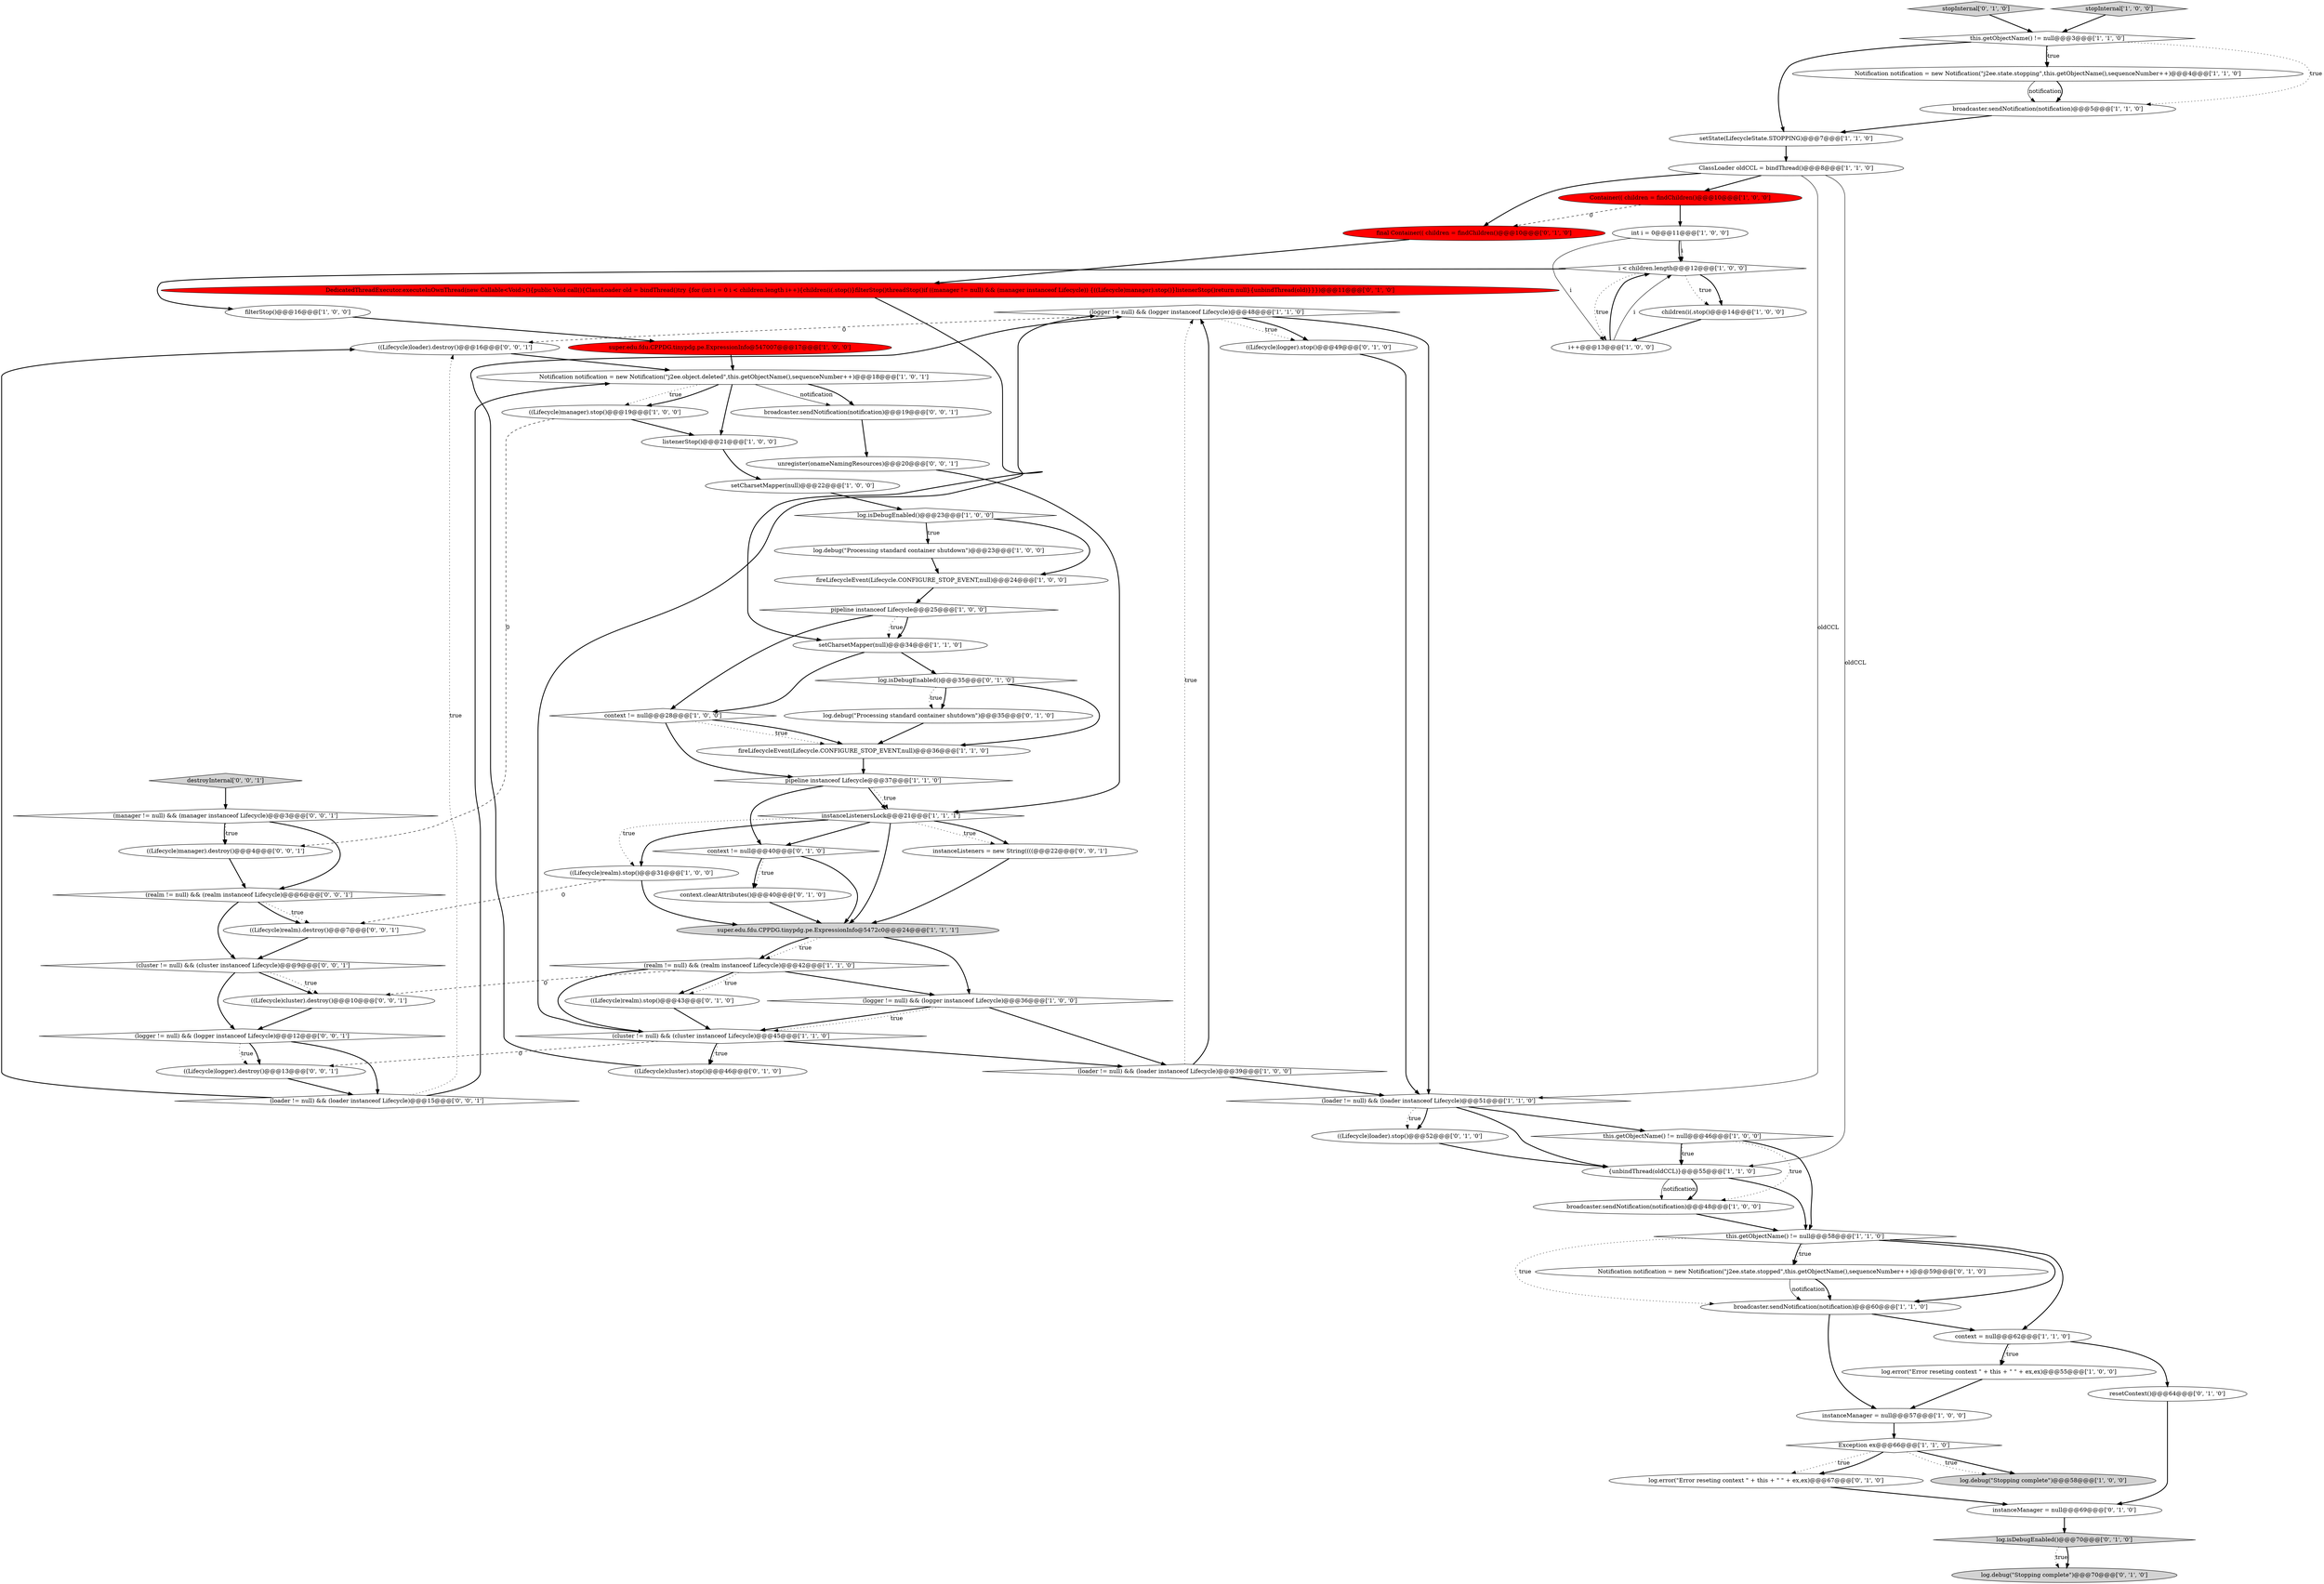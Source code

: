 digraph {
51 [style = filled, label = "log.debug(\"Stopping complete\")@@@70@@@['0', '1', '0']", fillcolor = lightgray, shape = ellipse image = "AAA0AAABBB2BBB"];
1 [style = filled, label = "int i = 0@@@11@@@['1', '0', '0']", fillcolor = white, shape = ellipse image = "AAA0AAABBB1BBB"];
21 [style = filled, label = "((Lifecycle)manager).stop()@@@19@@@['1', '0', '0']", fillcolor = white, shape = ellipse image = "AAA0AAABBB1BBB"];
49 [style = filled, label = "DedicatedThreadExecutor.executeInOwnThread(new Callable<Void>(){public Void call(){ClassLoader old = bindThread()try {for (int i = 0 i < children.length i++){children(i(.stop()}filterStop()threadStop()if ((manager != null) && (manager instanceof Lifecycle)) {((Lifecycle)manager).stop()}listenerStop()return null}{unbindThread(old)}}})@@@11@@@['0', '1', '0']", fillcolor = red, shape = ellipse image = "AAA1AAABBB2BBB"];
61 [style = filled, label = "(loader != null) && (loader instanceof Lifecycle)@@@15@@@['0', '0', '1']", fillcolor = white, shape = diamond image = "AAA0AAABBB3BBB"];
69 [style = filled, label = "((Lifecycle)loader).destroy()@@@16@@@['0', '0', '1']", fillcolor = white, shape = ellipse image = "AAA0AAABBB3BBB"];
14 [style = filled, label = "super.edu.fdu.CPPDG.tinypdg.pe.ExpressionInfo@5472c0@@@24@@@['1', '1', '1']", fillcolor = lightgray, shape = ellipse image = "AAA0AAABBB1BBB"];
40 [style = filled, label = "setCharsetMapper(null)@@@22@@@['1', '0', '0']", fillcolor = white, shape = ellipse image = "AAA0AAABBB1BBB"];
5 [style = filled, label = "log.debug(\"Stopping complete\")@@@58@@@['1', '0', '0']", fillcolor = lightgray, shape = ellipse image = "AAA0AAABBB1BBB"];
23 [style = filled, label = "setCharsetMapper(null)@@@34@@@['1', '1', '0']", fillcolor = white, shape = ellipse image = "AAA0AAABBB1BBB"];
25 [style = filled, label = "log.isDebugEnabled()@@@23@@@['1', '0', '0']", fillcolor = white, shape = diamond image = "AAA0AAABBB1BBB"];
36 [style = filled, label = "Notification notification = new Notification(\"j2ee.object.deleted\",this.getObjectName(),sequenceNumber++)@@@18@@@['1', '0', '1']", fillcolor = white, shape = ellipse image = "AAA0AAABBB1BBB"];
50 [style = filled, label = "log.debug(\"Processing standard container shutdown\")@@@35@@@['0', '1', '0']", fillcolor = white, shape = ellipse image = "AAA0AAABBB2BBB"];
12 [style = filled, label = "pipeline instanceof Lifecycle@@@25@@@['1', '0', '0']", fillcolor = white, shape = diamond image = "AAA0AAABBB1BBB"];
57 [style = filled, label = "log.error(\"Error reseting context \" + this + \" \" + ex,ex)@@@67@@@['0', '1', '0']", fillcolor = white, shape = ellipse image = "AAA0AAABBB2BBB"];
63 [style = filled, label = "unregister(onameNamingResources)@@@20@@@['0', '0', '1']", fillcolor = white, shape = ellipse image = "AAA0AAABBB3BBB"];
37 [style = filled, label = "i < children.length@@@12@@@['1', '0', '0']", fillcolor = white, shape = diamond image = "AAA0AAABBB1BBB"];
17 [style = filled, label = "this.getObjectName() != null@@@46@@@['1', '0', '0']", fillcolor = white, shape = diamond image = "AAA0AAABBB1BBB"];
4 [style = filled, label = "context != null@@@28@@@['1', '0', '0']", fillcolor = white, shape = diamond image = "AAA0AAABBB1BBB"];
20 [style = filled, label = "this.getObjectName() != null@@@3@@@['1', '1', '0']", fillcolor = white, shape = diamond image = "AAA0AAABBB1BBB"];
35 [style = filled, label = "Exception ex@@@66@@@['1', '1', '0']", fillcolor = white, shape = diamond image = "AAA0AAABBB1BBB"];
32 [style = filled, label = "pipeline instanceof Lifecycle@@@37@@@['1', '1', '0']", fillcolor = white, shape = diamond image = "AAA0AAABBB1BBB"];
42 [style = filled, label = "fireLifecycleEvent(Lifecycle.CONFIGURE_STOP_EVENT,null)@@@24@@@['1', '0', '0']", fillcolor = white, shape = ellipse image = "AAA0AAABBB1BBB"];
44 [style = filled, label = "((Lifecycle)loader).stop()@@@52@@@['0', '1', '0']", fillcolor = white, shape = ellipse image = "AAA0AAABBB2BBB"];
59 [style = filled, label = "Notification notification = new Notification(\"j2ee.state.stopped\",this.getObjectName(),sequenceNumber++)@@@59@@@['0', '1', '0']", fillcolor = white, shape = ellipse image = "AAA0AAABBB2BBB"];
66 [style = filled, label = "(cluster != null) && (cluster instanceof Lifecycle)@@@9@@@['0', '0', '1']", fillcolor = white, shape = diamond image = "AAA0AAABBB3BBB"];
68 [style = filled, label = "destroyInternal['0', '0', '1']", fillcolor = lightgray, shape = diamond image = "AAA0AAABBB3BBB"];
38 [style = filled, label = "(logger != null) && (logger instanceof Lifecycle)@@@36@@@['1', '0', '0']", fillcolor = white, shape = diamond image = "AAA0AAABBB1BBB"];
60 [style = filled, label = "resetContext()@@@64@@@['0', '1', '0']", fillcolor = white, shape = ellipse image = "AAA0AAABBB2BBB"];
33 [style = filled, label = "listenerStop()@@@21@@@['1', '0', '0']", fillcolor = white, shape = ellipse image = "AAA0AAABBB1BBB"];
55 [style = filled, label = "stopInternal['0', '1', '0']", fillcolor = lightgray, shape = diamond image = "AAA0AAABBB2BBB"];
3 [style = filled, label = "stopInternal['1', '0', '0']", fillcolor = lightgray, shape = diamond image = "AAA0AAABBB1BBB"];
29 [style = filled, label = "setState(LifecycleState.STOPPING)@@@7@@@['1', '1', '0']", fillcolor = white, shape = ellipse image = "AAA0AAABBB1BBB"];
73 [style = filled, label = "broadcaster.sendNotification(notification)@@@19@@@['0', '0', '1']", fillcolor = white, shape = ellipse image = "AAA0AAABBB3BBB"];
13 [style = filled, label = "Notification notification = new Notification(\"j2ee.state.stopping\",this.getObjectName(),sequenceNumber++)@@@4@@@['1', '1', '0']", fillcolor = white, shape = ellipse image = "AAA0AAABBB1BBB"];
11 [style = filled, label = "(cluster != null) && (cluster instanceof Lifecycle)@@@45@@@['1', '1', '0']", fillcolor = white, shape = diamond image = "AAA0AAABBB1BBB"];
30 [style = filled, label = "super.edu.fdu.CPPDG.tinypdg.pe.ExpressionInfo@547007@@@17@@@['1', '0', '0']", fillcolor = red, shape = ellipse image = "AAA1AAABBB1BBB"];
70 [style = filled, label = "(manager != null) && (manager instanceof Lifecycle)@@@3@@@['0', '0', '1']", fillcolor = white, shape = diamond image = "AAA0AAABBB3BBB"];
18 [style = filled, label = "(realm != null) && (realm instanceof Lifecycle)@@@42@@@['1', '1', '0']", fillcolor = white, shape = diamond image = "AAA0AAABBB1BBB"];
7 [style = filled, label = "(logger != null) && (logger instanceof Lifecycle)@@@48@@@['1', '1', '0']", fillcolor = white, shape = diamond image = "AAA0AAABBB1BBB"];
48 [style = filled, label = "((Lifecycle)cluster).stop()@@@46@@@['0', '1', '0']", fillcolor = white, shape = ellipse image = "AAA0AAABBB2BBB"];
2 [style = filled, label = "broadcaster.sendNotification(notification)@@@60@@@['1', '1', '0']", fillcolor = white, shape = ellipse image = "AAA0AAABBB1BBB"];
10 [style = filled, label = "((Lifecycle)realm).stop()@@@31@@@['1', '0', '0']", fillcolor = white, shape = ellipse image = "AAA0AAABBB1BBB"];
19 [style = filled, label = "(loader != null) && (loader instanceof Lifecycle)@@@51@@@['1', '1', '0']", fillcolor = white, shape = diamond image = "AAA0AAABBB1BBB"];
16 [style = filled, label = "this.getObjectName() != null@@@58@@@['1', '1', '0']", fillcolor = white, shape = diamond image = "AAA0AAABBB1BBB"];
65 [style = filled, label = "((Lifecycle)realm).destroy()@@@7@@@['0', '0', '1']", fillcolor = white, shape = ellipse image = "AAA0AAABBB3BBB"];
74 [style = filled, label = "(logger != null) && (logger instanceof Lifecycle)@@@12@@@['0', '0', '1']", fillcolor = white, shape = diamond image = "AAA0AAABBB3BBB"];
53 [style = filled, label = "context.clearAttributes()@@@40@@@['0', '1', '0']", fillcolor = white, shape = ellipse image = "AAA0AAABBB2BBB"];
24 [style = filled, label = "log.error(\"Error reseting context \" + this + \" \" + ex,ex)@@@55@@@['1', '0', '0']", fillcolor = white, shape = ellipse image = "AAA0AAABBB1BBB"];
45 [style = filled, label = "context != null@@@40@@@['0', '1', '0']", fillcolor = white, shape = diamond image = "AAA0AAABBB2BBB"];
52 [style = filled, label = "log.isDebugEnabled()@@@70@@@['0', '1', '0']", fillcolor = lightgray, shape = diamond image = "AAA0AAABBB2BBB"];
41 [style = filled, label = "instanceListenersLock@@@21@@@['1', '1', '1']", fillcolor = white, shape = diamond image = "AAA0AAABBB1BBB"];
15 [style = filled, label = "Container(( children = findChildren()@@@10@@@['1', '0', '0']", fillcolor = red, shape = ellipse image = "AAA1AAABBB1BBB"];
22 [style = filled, label = "i++@@@13@@@['1', '0', '0']", fillcolor = white, shape = ellipse image = "AAA0AAABBB1BBB"];
39 [style = filled, label = "broadcaster.sendNotification(notification)@@@48@@@['1', '0', '0']", fillcolor = white, shape = ellipse image = "AAA0AAABBB1BBB"];
43 [style = filled, label = "log.debug(\"Processing standard container shutdown\")@@@23@@@['1', '0', '0']", fillcolor = white, shape = ellipse image = "AAA0AAABBB1BBB"];
54 [style = filled, label = "((Lifecycle)logger).stop()@@@49@@@['0', '1', '0']", fillcolor = white, shape = ellipse image = "AAA0AAABBB2BBB"];
31 [style = filled, label = "filterStop()@@@16@@@['1', '0', '0']", fillcolor = white, shape = ellipse image = "AAA0AAABBB1BBB"];
47 [style = filled, label = "instanceManager = null@@@69@@@['0', '1', '0']", fillcolor = white, shape = ellipse image = "AAA0AAABBB2BBB"];
26 [style = filled, label = "fireLifecycleEvent(Lifecycle.CONFIGURE_STOP_EVENT,null)@@@36@@@['1', '1', '0']", fillcolor = white, shape = ellipse image = "AAA0AAABBB1BBB"];
56 [style = filled, label = "log.isDebugEnabled()@@@35@@@['0', '1', '0']", fillcolor = white, shape = diamond image = "AAA0AAABBB2BBB"];
67 [style = filled, label = "((Lifecycle)cluster).destroy()@@@10@@@['0', '0', '1']", fillcolor = white, shape = ellipse image = "AAA0AAABBB3BBB"];
6 [style = filled, label = "(loader != null) && (loader instanceof Lifecycle)@@@39@@@['1', '0', '0']", fillcolor = white, shape = diamond image = "AAA0AAABBB1BBB"];
28 [style = filled, label = "{unbindThread(oldCCL)}@@@55@@@['1', '1', '0']", fillcolor = white, shape = ellipse image = "AAA0AAABBB1BBB"];
72 [style = filled, label = "((Lifecycle)logger).destroy()@@@13@@@['0', '0', '1']", fillcolor = white, shape = ellipse image = "AAA0AAABBB3BBB"];
9 [style = filled, label = "ClassLoader oldCCL = bindThread()@@@8@@@['1', '1', '0']", fillcolor = white, shape = ellipse image = "AAA0AAABBB1BBB"];
62 [style = filled, label = "instanceListeners = new String((((@@@22@@@['0', '0', '1']", fillcolor = white, shape = ellipse image = "AAA0AAABBB3BBB"];
71 [style = filled, label = "((Lifecycle)manager).destroy()@@@4@@@['0', '0', '1']", fillcolor = white, shape = ellipse image = "AAA0AAABBB3BBB"];
46 [style = filled, label = "((Lifecycle)realm).stop()@@@43@@@['0', '1', '0']", fillcolor = white, shape = ellipse image = "AAA0AAABBB2BBB"];
34 [style = filled, label = "children(i(.stop()@@@14@@@['1', '0', '0']", fillcolor = white, shape = ellipse image = "AAA0AAABBB1BBB"];
64 [style = filled, label = "(realm != null) && (realm instanceof Lifecycle)@@@6@@@['0', '0', '1']", fillcolor = white, shape = diamond image = "AAA0AAABBB3BBB"];
0 [style = filled, label = "instanceManager = null@@@57@@@['1', '0', '0']", fillcolor = white, shape = ellipse image = "AAA0AAABBB1BBB"];
58 [style = filled, label = "final Container(( children = findChildren()@@@10@@@['0', '1', '0']", fillcolor = red, shape = ellipse image = "AAA1AAABBB2BBB"];
27 [style = filled, label = "broadcaster.sendNotification(notification)@@@5@@@['1', '1', '0']", fillcolor = white, shape = ellipse image = "AAA0AAABBB1BBB"];
8 [style = filled, label = "context = null@@@62@@@['1', '1', '0']", fillcolor = white, shape = ellipse image = "AAA0AAABBB1BBB"];
1->37 [style = solid, label="i"];
15->58 [style = dashed, label="0"];
62->14 [style = bold, label=""];
70->64 [style = bold, label=""];
7->54 [style = dotted, label="true"];
74->72 [style = bold, label=""];
22->37 [style = bold, label=""];
43->42 [style = bold, label=""];
40->25 [style = bold, label=""];
20->27 [style = dotted, label="true"];
30->36 [style = bold, label=""];
25->43 [style = bold, label=""];
36->21 [style = dotted, label="true"];
52->51 [style = dotted, label="true"];
36->33 [style = bold, label=""];
54->19 [style = bold, label=""];
9->58 [style = bold, label=""];
19->44 [style = bold, label=""];
19->44 [style = dotted, label="true"];
60->47 [style = bold, label=""];
70->71 [style = bold, label=""];
37->31 [style = bold, label=""];
71->64 [style = bold, label=""];
63->41 [style = bold, label=""];
31->30 [style = bold, label=""];
41->10 [style = dotted, label="true"];
18->46 [style = bold, label=""];
20->13 [style = dotted, label="true"];
56->26 [style = bold, label=""];
41->45 [style = bold, label=""];
19->28 [style = bold, label=""];
14->18 [style = dotted, label="true"];
7->69 [style = dashed, label="0"];
17->16 [style = bold, label=""];
17->39 [style = dotted, label="true"];
41->62 [style = dotted, label="true"];
64->65 [style = dotted, label="true"];
18->38 [style = bold, label=""];
35->57 [style = dotted, label="true"];
26->32 [style = bold, label=""];
12->23 [style = dotted, label="true"];
10->14 [style = bold, label=""];
11->48 [style = bold, label=""];
38->11 [style = bold, label=""];
24->0 [style = bold, label=""];
66->67 [style = bold, label=""];
1->22 [style = solid, label="i"];
18->11 [style = bold, label=""];
68->70 [style = bold, label=""];
14->38 [style = bold, label=""];
65->66 [style = bold, label=""];
70->71 [style = dotted, label="true"];
28->39 [style = solid, label="notification"];
38->6 [style = bold, label=""];
35->57 [style = bold, label=""];
35->5 [style = bold, label=""];
21->71 [style = dashed, label="0"];
45->14 [style = bold, label=""];
9->19 [style = solid, label="oldCCL"];
72->61 [style = bold, label=""];
13->27 [style = solid, label="notification"];
56->50 [style = bold, label=""];
64->66 [style = bold, label=""];
6->7 [style = dotted, label="true"];
14->18 [style = bold, label=""];
74->61 [style = bold, label=""];
27->29 [style = bold, label=""];
52->51 [style = bold, label=""];
6->7 [style = bold, label=""];
9->28 [style = solid, label="oldCCL"];
59->2 [style = solid, label="notification"];
4->26 [style = dotted, label="true"];
11->72 [style = dashed, label="0"];
8->24 [style = bold, label=""];
73->63 [style = bold, label=""];
20->13 [style = bold, label=""];
39->16 [style = bold, label=""];
56->50 [style = dotted, label="true"];
16->8 [style = bold, label=""];
28->39 [style = bold, label=""];
66->67 [style = dotted, label="true"];
61->69 [style = bold, label=""];
36->73 [style = solid, label="notification"];
16->59 [style = dotted, label="true"];
36->73 [style = bold, label=""];
49->23 [style = bold, label=""];
19->17 [style = bold, label=""];
45->53 [style = bold, label=""];
41->10 [style = bold, label=""];
7->54 [style = bold, label=""];
58->49 [style = bold, label=""];
8->24 [style = dotted, label="true"];
61->36 [style = bold, label=""];
53->14 [style = bold, label=""];
2->0 [style = bold, label=""];
13->27 [style = bold, label=""];
74->72 [style = dotted, label="true"];
18->46 [style = dotted, label="true"];
16->59 [style = bold, label=""];
64->65 [style = bold, label=""];
17->28 [style = dotted, label="true"];
37->22 [style = dotted, label="true"];
25->42 [style = bold, label=""];
25->43 [style = dotted, label="true"];
48->7 [style = bold, label=""];
32->41 [style = bold, label=""];
37->34 [style = dotted, label="true"];
57->47 [style = bold, label=""];
45->53 [style = dotted, label="true"];
47->52 [style = bold, label=""];
7->19 [style = bold, label=""];
41->62 [style = bold, label=""];
22->37 [style = solid, label="i"];
41->14 [style = bold, label=""];
1->37 [style = bold, label=""];
15->1 [style = bold, label=""];
50->26 [style = bold, label=""];
32->45 [style = bold, label=""];
23->56 [style = bold, label=""];
16->2 [style = dotted, label="true"];
32->41 [style = dotted, label="true"];
55->20 [style = bold, label=""];
20->29 [style = bold, label=""];
35->5 [style = dotted, label="true"];
21->33 [style = bold, label=""];
11->6 [style = bold, label=""];
29->9 [style = bold, label=""];
66->74 [style = bold, label=""];
67->74 [style = bold, label=""];
8->60 [style = bold, label=""];
23->4 [style = bold, label=""];
4->26 [style = bold, label=""];
11->48 [style = dotted, label="true"];
6->19 [style = bold, label=""];
42->12 [style = bold, label=""];
16->2 [style = bold, label=""];
28->16 [style = bold, label=""];
61->69 [style = dotted, label="true"];
38->11 [style = dotted, label="true"];
10->65 [style = dashed, label="0"];
46->11 [style = bold, label=""];
34->22 [style = bold, label=""];
69->36 [style = bold, label=""];
36->21 [style = bold, label=""];
17->28 [style = bold, label=""];
3->20 [style = bold, label=""];
33->40 [style = bold, label=""];
12->4 [style = bold, label=""];
9->15 [style = bold, label=""];
37->34 [style = bold, label=""];
44->28 [style = bold, label=""];
11->7 [style = bold, label=""];
0->35 [style = bold, label=""];
59->2 [style = bold, label=""];
12->23 [style = bold, label=""];
4->32 [style = bold, label=""];
18->67 [style = dashed, label="0"];
2->8 [style = bold, label=""];
}

